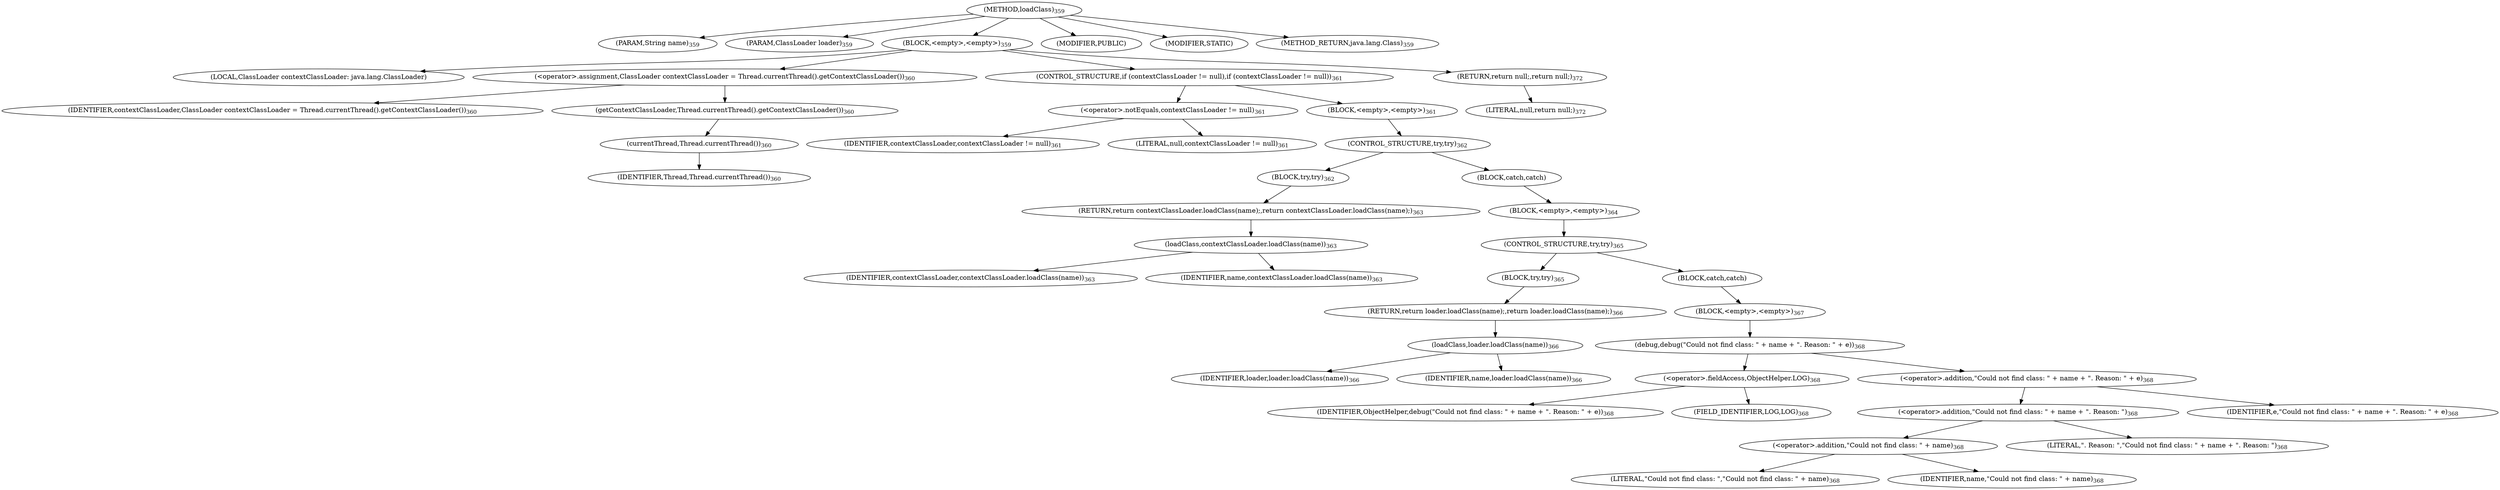 digraph "loadClass" {  
"771" [label = <(METHOD,loadClass)<SUB>359</SUB>> ]
"772" [label = <(PARAM,String name)<SUB>359</SUB>> ]
"773" [label = <(PARAM,ClassLoader loader)<SUB>359</SUB>> ]
"774" [label = <(BLOCK,&lt;empty&gt;,&lt;empty&gt;)<SUB>359</SUB>> ]
"775" [label = <(LOCAL,ClassLoader contextClassLoader: java.lang.ClassLoader)> ]
"776" [label = <(&lt;operator&gt;.assignment,ClassLoader contextClassLoader = Thread.currentThread().getContextClassLoader())<SUB>360</SUB>> ]
"777" [label = <(IDENTIFIER,contextClassLoader,ClassLoader contextClassLoader = Thread.currentThread().getContextClassLoader())<SUB>360</SUB>> ]
"778" [label = <(getContextClassLoader,Thread.currentThread().getContextClassLoader())<SUB>360</SUB>> ]
"779" [label = <(currentThread,Thread.currentThread())<SUB>360</SUB>> ]
"780" [label = <(IDENTIFIER,Thread,Thread.currentThread())<SUB>360</SUB>> ]
"781" [label = <(CONTROL_STRUCTURE,if (contextClassLoader != null),if (contextClassLoader != null))<SUB>361</SUB>> ]
"782" [label = <(&lt;operator&gt;.notEquals,contextClassLoader != null)<SUB>361</SUB>> ]
"783" [label = <(IDENTIFIER,contextClassLoader,contextClassLoader != null)<SUB>361</SUB>> ]
"784" [label = <(LITERAL,null,contextClassLoader != null)<SUB>361</SUB>> ]
"785" [label = <(BLOCK,&lt;empty&gt;,&lt;empty&gt;)<SUB>361</SUB>> ]
"786" [label = <(CONTROL_STRUCTURE,try,try)<SUB>362</SUB>> ]
"787" [label = <(BLOCK,try,try)<SUB>362</SUB>> ]
"788" [label = <(RETURN,return contextClassLoader.loadClass(name);,return contextClassLoader.loadClass(name);)<SUB>363</SUB>> ]
"789" [label = <(loadClass,contextClassLoader.loadClass(name))<SUB>363</SUB>> ]
"790" [label = <(IDENTIFIER,contextClassLoader,contextClassLoader.loadClass(name))<SUB>363</SUB>> ]
"791" [label = <(IDENTIFIER,name,contextClassLoader.loadClass(name))<SUB>363</SUB>> ]
"792" [label = <(BLOCK,catch,catch)> ]
"793" [label = <(BLOCK,&lt;empty&gt;,&lt;empty&gt;)<SUB>364</SUB>> ]
"794" [label = <(CONTROL_STRUCTURE,try,try)<SUB>365</SUB>> ]
"795" [label = <(BLOCK,try,try)<SUB>365</SUB>> ]
"796" [label = <(RETURN,return loader.loadClass(name);,return loader.loadClass(name);)<SUB>366</SUB>> ]
"797" [label = <(loadClass,loader.loadClass(name))<SUB>366</SUB>> ]
"798" [label = <(IDENTIFIER,loader,loader.loadClass(name))<SUB>366</SUB>> ]
"799" [label = <(IDENTIFIER,name,loader.loadClass(name))<SUB>366</SUB>> ]
"800" [label = <(BLOCK,catch,catch)> ]
"801" [label = <(BLOCK,&lt;empty&gt;,&lt;empty&gt;)<SUB>367</SUB>> ]
"802" [label = <(debug,debug(&quot;Could not find class: &quot; + name + &quot;. Reason: &quot; + e))<SUB>368</SUB>> ]
"803" [label = <(&lt;operator&gt;.fieldAccess,ObjectHelper.LOG)<SUB>368</SUB>> ]
"804" [label = <(IDENTIFIER,ObjectHelper,debug(&quot;Could not find class: &quot; + name + &quot;. Reason: &quot; + e))<SUB>368</SUB>> ]
"805" [label = <(FIELD_IDENTIFIER,LOG,LOG)<SUB>368</SUB>> ]
"806" [label = <(&lt;operator&gt;.addition,&quot;Could not find class: &quot; + name + &quot;. Reason: &quot; + e)<SUB>368</SUB>> ]
"807" [label = <(&lt;operator&gt;.addition,&quot;Could not find class: &quot; + name + &quot;. Reason: &quot;)<SUB>368</SUB>> ]
"808" [label = <(&lt;operator&gt;.addition,&quot;Could not find class: &quot; + name)<SUB>368</SUB>> ]
"809" [label = <(LITERAL,&quot;Could not find class: &quot;,&quot;Could not find class: &quot; + name)<SUB>368</SUB>> ]
"810" [label = <(IDENTIFIER,name,&quot;Could not find class: &quot; + name)<SUB>368</SUB>> ]
"811" [label = <(LITERAL,&quot;. Reason: &quot;,&quot;Could not find class: &quot; + name + &quot;. Reason: &quot;)<SUB>368</SUB>> ]
"812" [label = <(IDENTIFIER,e,&quot;Could not find class: &quot; + name + &quot;. Reason: &quot; + e)<SUB>368</SUB>> ]
"813" [label = <(RETURN,return null;,return null;)<SUB>372</SUB>> ]
"814" [label = <(LITERAL,null,return null;)<SUB>372</SUB>> ]
"815" [label = <(MODIFIER,PUBLIC)> ]
"816" [label = <(MODIFIER,STATIC)> ]
"817" [label = <(METHOD_RETURN,java.lang.Class)<SUB>359</SUB>> ]
  "771" -> "772" 
  "771" -> "773" 
  "771" -> "774" 
  "771" -> "815" 
  "771" -> "816" 
  "771" -> "817" 
  "774" -> "775" 
  "774" -> "776" 
  "774" -> "781" 
  "774" -> "813" 
  "776" -> "777" 
  "776" -> "778" 
  "778" -> "779" 
  "779" -> "780" 
  "781" -> "782" 
  "781" -> "785" 
  "782" -> "783" 
  "782" -> "784" 
  "785" -> "786" 
  "786" -> "787" 
  "786" -> "792" 
  "787" -> "788" 
  "788" -> "789" 
  "789" -> "790" 
  "789" -> "791" 
  "792" -> "793" 
  "793" -> "794" 
  "794" -> "795" 
  "794" -> "800" 
  "795" -> "796" 
  "796" -> "797" 
  "797" -> "798" 
  "797" -> "799" 
  "800" -> "801" 
  "801" -> "802" 
  "802" -> "803" 
  "802" -> "806" 
  "803" -> "804" 
  "803" -> "805" 
  "806" -> "807" 
  "806" -> "812" 
  "807" -> "808" 
  "807" -> "811" 
  "808" -> "809" 
  "808" -> "810" 
  "813" -> "814" 
}
